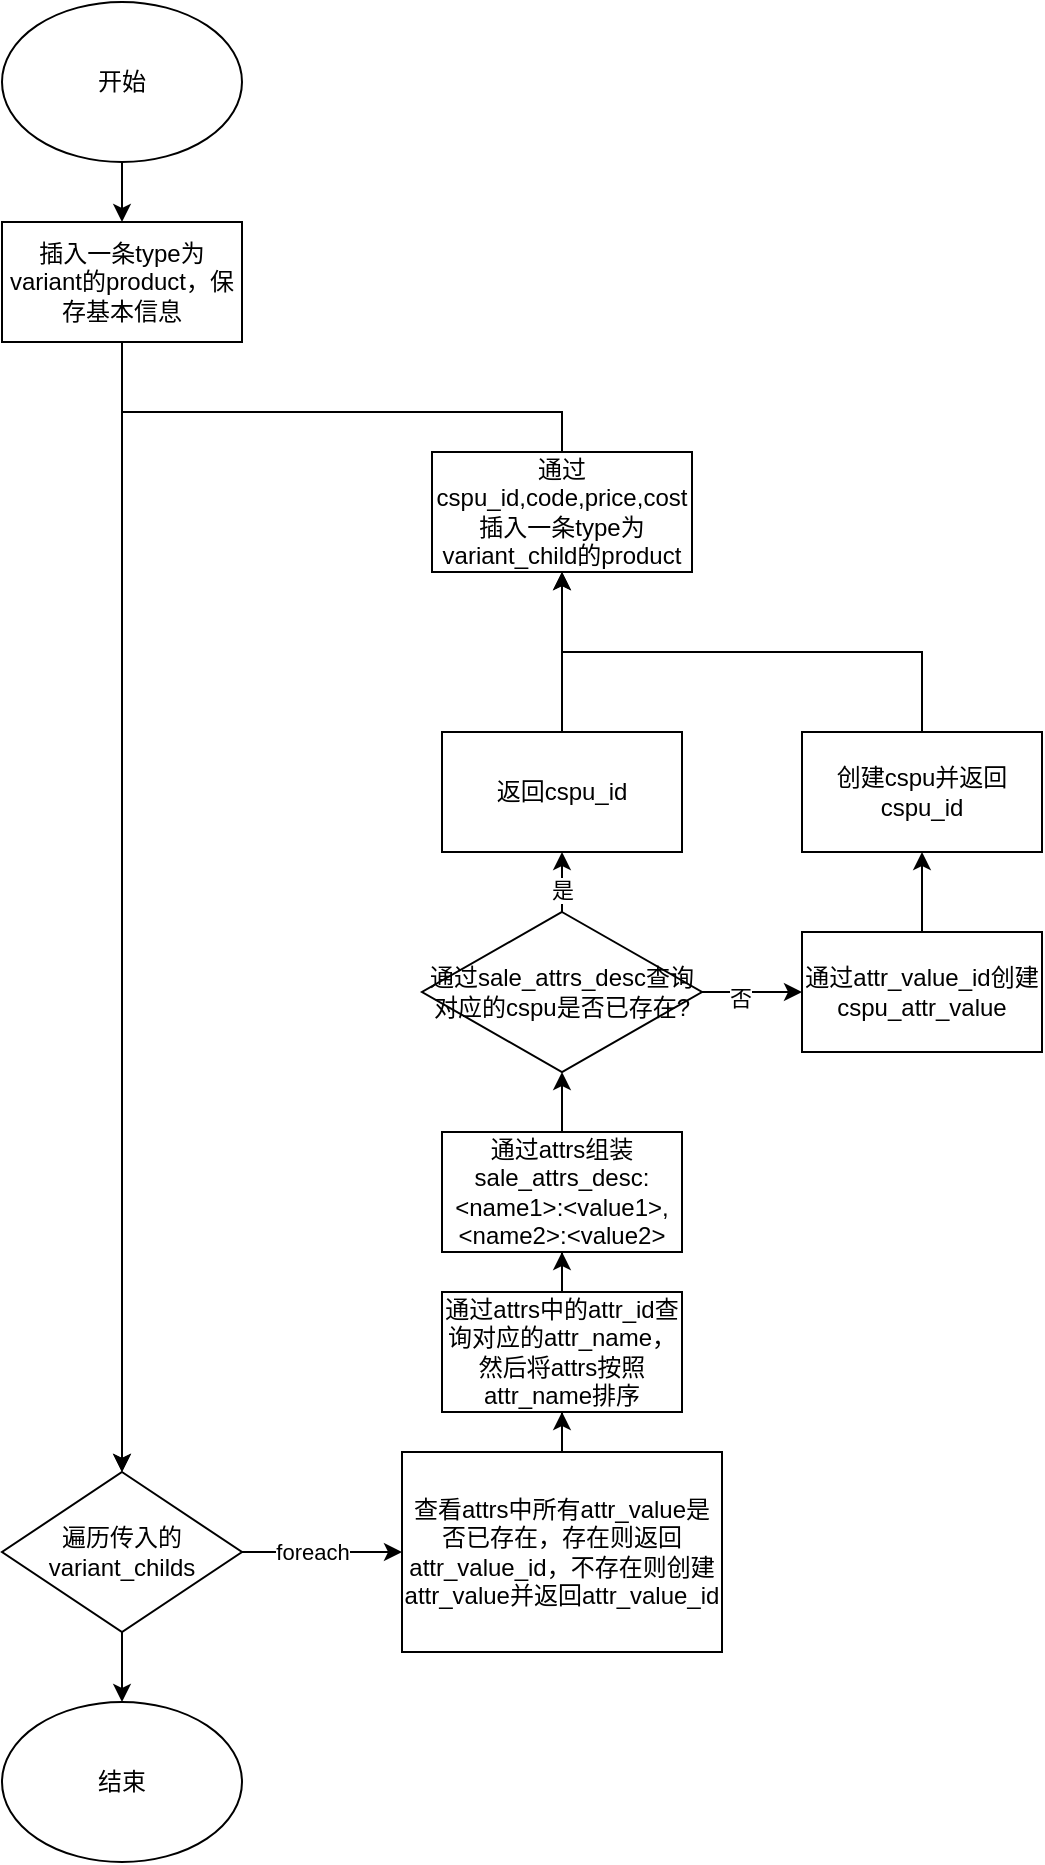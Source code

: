 <mxfile version="24.9.3">
  <diagram name="第 1 页" id="0rya04AlD4iplE1lRASK">
    <mxGraphModel dx="1434" dy="738" grid="1" gridSize="10" guides="1" tooltips="1" connect="1" arrows="1" fold="1" page="1" pageScale="1" pageWidth="827" pageHeight="1169" math="0" shadow="0">
      <root>
        <mxCell id="0" />
        <mxCell id="1" parent="0" />
        <mxCell id="g20DeiMG0Ob2vYwDWgya-3" value="" style="edgeStyle=orthogonalEdgeStyle;rounded=0;orthogonalLoop=1;jettySize=auto;html=1;" edge="1" parent="1" source="g20DeiMG0Ob2vYwDWgya-1" target="g20DeiMG0Ob2vYwDWgya-2">
          <mxGeometry relative="1" as="geometry" />
        </mxCell>
        <mxCell id="g20DeiMG0Ob2vYwDWgya-1" value="开始" style="ellipse;whiteSpace=wrap;html=1;" vertex="1" parent="1">
          <mxGeometry x="240" y="60" width="120" height="80" as="geometry" />
        </mxCell>
        <mxCell id="g20DeiMG0Ob2vYwDWgya-7" value="" style="edgeStyle=orthogonalEdgeStyle;rounded=0;orthogonalLoop=1;jettySize=auto;html=1;" edge="1" parent="1" source="g20DeiMG0Ob2vYwDWgya-2" target="g20DeiMG0Ob2vYwDWgya-6">
          <mxGeometry relative="1" as="geometry" />
        </mxCell>
        <mxCell id="g20DeiMG0Ob2vYwDWgya-2" value="插入一条type为variant的product，保存基本信息" style="whiteSpace=wrap;html=1;" vertex="1" parent="1">
          <mxGeometry x="240" y="170" width="120" height="60" as="geometry" />
        </mxCell>
        <mxCell id="g20DeiMG0Ob2vYwDWgya-9" value="" style="edgeStyle=orthogonalEdgeStyle;rounded=0;orthogonalLoop=1;jettySize=auto;html=1;" edge="1" parent="1" source="g20DeiMG0Ob2vYwDWgya-6" target="g20DeiMG0Ob2vYwDWgya-8">
          <mxGeometry relative="1" as="geometry" />
        </mxCell>
        <mxCell id="g20DeiMG0Ob2vYwDWgya-40" value="foreach" style="edgeLabel;html=1;align=center;verticalAlign=middle;resizable=0;points=[];" vertex="1" connectable="0" parent="g20DeiMG0Ob2vYwDWgya-9">
          <mxGeometry x="-0.125" relative="1" as="geometry">
            <mxPoint as="offset" />
          </mxGeometry>
        </mxCell>
        <mxCell id="g20DeiMG0Ob2vYwDWgya-39" value="" style="edgeStyle=orthogonalEdgeStyle;rounded=0;orthogonalLoop=1;jettySize=auto;html=1;" edge="1" parent="1" source="g20DeiMG0Ob2vYwDWgya-6" target="g20DeiMG0Ob2vYwDWgya-38">
          <mxGeometry relative="1" as="geometry" />
        </mxCell>
        <mxCell id="g20DeiMG0Ob2vYwDWgya-6" value="遍历传入的variant_childs" style="rhombus;whiteSpace=wrap;html=1;" vertex="1" parent="1">
          <mxGeometry x="240" y="795" width="120" height="80" as="geometry" />
        </mxCell>
        <mxCell id="g20DeiMG0Ob2vYwDWgya-12" value="" style="edgeStyle=orthogonalEdgeStyle;rounded=0;orthogonalLoop=1;jettySize=auto;html=1;" edge="1" parent="1" source="g20DeiMG0Ob2vYwDWgya-8" target="g20DeiMG0Ob2vYwDWgya-11">
          <mxGeometry relative="1" as="geometry" />
        </mxCell>
        <mxCell id="g20DeiMG0Ob2vYwDWgya-8" value="查看attrs中所有attr_value是否已存在，存在则返回attr_value_id，不存在则创建attr_value并返回attr_value_id" style="whiteSpace=wrap;html=1;" vertex="1" parent="1">
          <mxGeometry x="440" y="785" width="160" height="100" as="geometry" />
        </mxCell>
        <mxCell id="g20DeiMG0Ob2vYwDWgya-14" value="" style="edgeStyle=orthogonalEdgeStyle;rounded=0;orthogonalLoop=1;jettySize=auto;html=1;" edge="1" parent="1" source="g20DeiMG0Ob2vYwDWgya-11" target="g20DeiMG0Ob2vYwDWgya-13">
          <mxGeometry relative="1" as="geometry" />
        </mxCell>
        <mxCell id="g20DeiMG0Ob2vYwDWgya-11" value="通过attrs中的attr_id查询对应的attr_name，然后将attrs按照attr_name排序" style="whiteSpace=wrap;html=1;" vertex="1" parent="1">
          <mxGeometry x="460" y="705" width="120" height="60" as="geometry" />
        </mxCell>
        <mxCell id="g20DeiMG0Ob2vYwDWgya-18" value="" style="edgeStyle=orthogonalEdgeStyle;rounded=0;orthogonalLoop=1;jettySize=auto;html=1;" edge="1" parent="1" source="g20DeiMG0Ob2vYwDWgya-13" target="g20DeiMG0Ob2vYwDWgya-17">
          <mxGeometry relative="1" as="geometry" />
        </mxCell>
        <mxCell id="g20DeiMG0Ob2vYwDWgya-13" value="通过attrs组装sale_attrs_desc:&amp;lt;name1&amp;gt;:&amp;lt;value1&amp;gt;,&amp;lt;name2&amp;gt;:&amp;lt;value2&amp;gt;" style="whiteSpace=wrap;html=1;" vertex="1" parent="1">
          <mxGeometry x="460" y="625" width="120" height="60" as="geometry" />
        </mxCell>
        <mxCell id="g20DeiMG0Ob2vYwDWgya-20" value="" style="edgeStyle=orthogonalEdgeStyle;rounded=0;orthogonalLoop=1;jettySize=auto;html=1;" edge="1" parent="1" source="g20DeiMG0Ob2vYwDWgya-17" target="g20DeiMG0Ob2vYwDWgya-19">
          <mxGeometry relative="1" as="geometry" />
        </mxCell>
        <mxCell id="g20DeiMG0Ob2vYwDWgya-21" value="否" style="edgeLabel;html=1;align=center;verticalAlign=middle;resizable=0;points=[];" vertex="1" connectable="0" parent="g20DeiMG0Ob2vYwDWgya-20">
          <mxGeometry x="-0.24" y="-3" relative="1" as="geometry">
            <mxPoint as="offset" />
          </mxGeometry>
        </mxCell>
        <mxCell id="g20DeiMG0Ob2vYwDWgya-25" value="" style="edgeStyle=orthogonalEdgeStyle;rounded=0;orthogonalLoop=1;jettySize=auto;html=1;" edge="1" parent="1" source="g20DeiMG0Ob2vYwDWgya-17" target="g20DeiMG0Ob2vYwDWgya-24">
          <mxGeometry relative="1" as="geometry" />
        </mxCell>
        <mxCell id="g20DeiMG0Ob2vYwDWgya-29" value="是" style="edgeLabel;html=1;align=center;verticalAlign=middle;resizable=0;points=[];" vertex="1" connectable="0" parent="g20DeiMG0Ob2vYwDWgya-25">
          <mxGeometry x="0.24" relative="1" as="geometry">
            <mxPoint as="offset" />
          </mxGeometry>
        </mxCell>
        <mxCell id="g20DeiMG0Ob2vYwDWgya-17" value="通过sale_attrs_desc查询对应的cspu是否已存在?" style="rhombus;whiteSpace=wrap;html=1;" vertex="1" parent="1">
          <mxGeometry x="450" y="515" width="140" height="80" as="geometry" />
        </mxCell>
        <mxCell id="g20DeiMG0Ob2vYwDWgya-23" value="" style="edgeStyle=orthogonalEdgeStyle;rounded=0;orthogonalLoop=1;jettySize=auto;html=1;" edge="1" parent="1" source="g20DeiMG0Ob2vYwDWgya-19" target="g20DeiMG0Ob2vYwDWgya-22">
          <mxGeometry relative="1" as="geometry" />
        </mxCell>
        <mxCell id="g20DeiMG0Ob2vYwDWgya-19" value="通过attr_value_id创建cspu_attr_value" style="whiteSpace=wrap;html=1;" vertex="1" parent="1">
          <mxGeometry x="640" y="525" width="120" height="60" as="geometry" />
        </mxCell>
        <mxCell id="g20DeiMG0Ob2vYwDWgya-34" style="edgeStyle=orthogonalEdgeStyle;rounded=0;orthogonalLoop=1;jettySize=auto;html=1;exitX=0.5;exitY=0;exitDx=0;exitDy=0;" edge="1" parent="1" source="g20DeiMG0Ob2vYwDWgya-22" target="g20DeiMG0Ob2vYwDWgya-30">
          <mxGeometry relative="1" as="geometry" />
        </mxCell>
        <mxCell id="g20DeiMG0Ob2vYwDWgya-22" value="创建cspu并返回cspu_id" style="whiteSpace=wrap;html=1;" vertex="1" parent="1">
          <mxGeometry x="640" y="425" width="120" height="60" as="geometry" />
        </mxCell>
        <mxCell id="g20DeiMG0Ob2vYwDWgya-31" value="" style="edgeStyle=orthogonalEdgeStyle;rounded=0;orthogonalLoop=1;jettySize=auto;html=1;" edge="1" parent="1" source="g20DeiMG0Ob2vYwDWgya-24" target="g20DeiMG0Ob2vYwDWgya-30">
          <mxGeometry relative="1" as="geometry" />
        </mxCell>
        <mxCell id="g20DeiMG0Ob2vYwDWgya-24" value="返回cspu_id" style="whiteSpace=wrap;html=1;" vertex="1" parent="1">
          <mxGeometry x="460" y="425" width="120" height="60" as="geometry" />
        </mxCell>
        <mxCell id="g20DeiMG0Ob2vYwDWgya-35" style="edgeStyle=orthogonalEdgeStyle;rounded=0;orthogonalLoop=1;jettySize=auto;html=1;exitX=0.5;exitY=0;exitDx=0;exitDy=0;" edge="1" parent="1" source="g20DeiMG0Ob2vYwDWgya-30" target="g20DeiMG0Ob2vYwDWgya-6">
          <mxGeometry relative="1" as="geometry" />
        </mxCell>
        <mxCell id="g20DeiMG0Ob2vYwDWgya-30" value="通过cspu_id,code,price,cost插入一条type为variant_child的product" style="whiteSpace=wrap;html=1;" vertex="1" parent="1">
          <mxGeometry x="455" y="285" width="130" height="60" as="geometry" />
        </mxCell>
        <mxCell id="g20DeiMG0Ob2vYwDWgya-38" value="结束" style="ellipse;whiteSpace=wrap;html=1;" vertex="1" parent="1">
          <mxGeometry x="240" y="910" width="120" height="80" as="geometry" />
        </mxCell>
      </root>
    </mxGraphModel>
  </diagram>
</mxfile>
